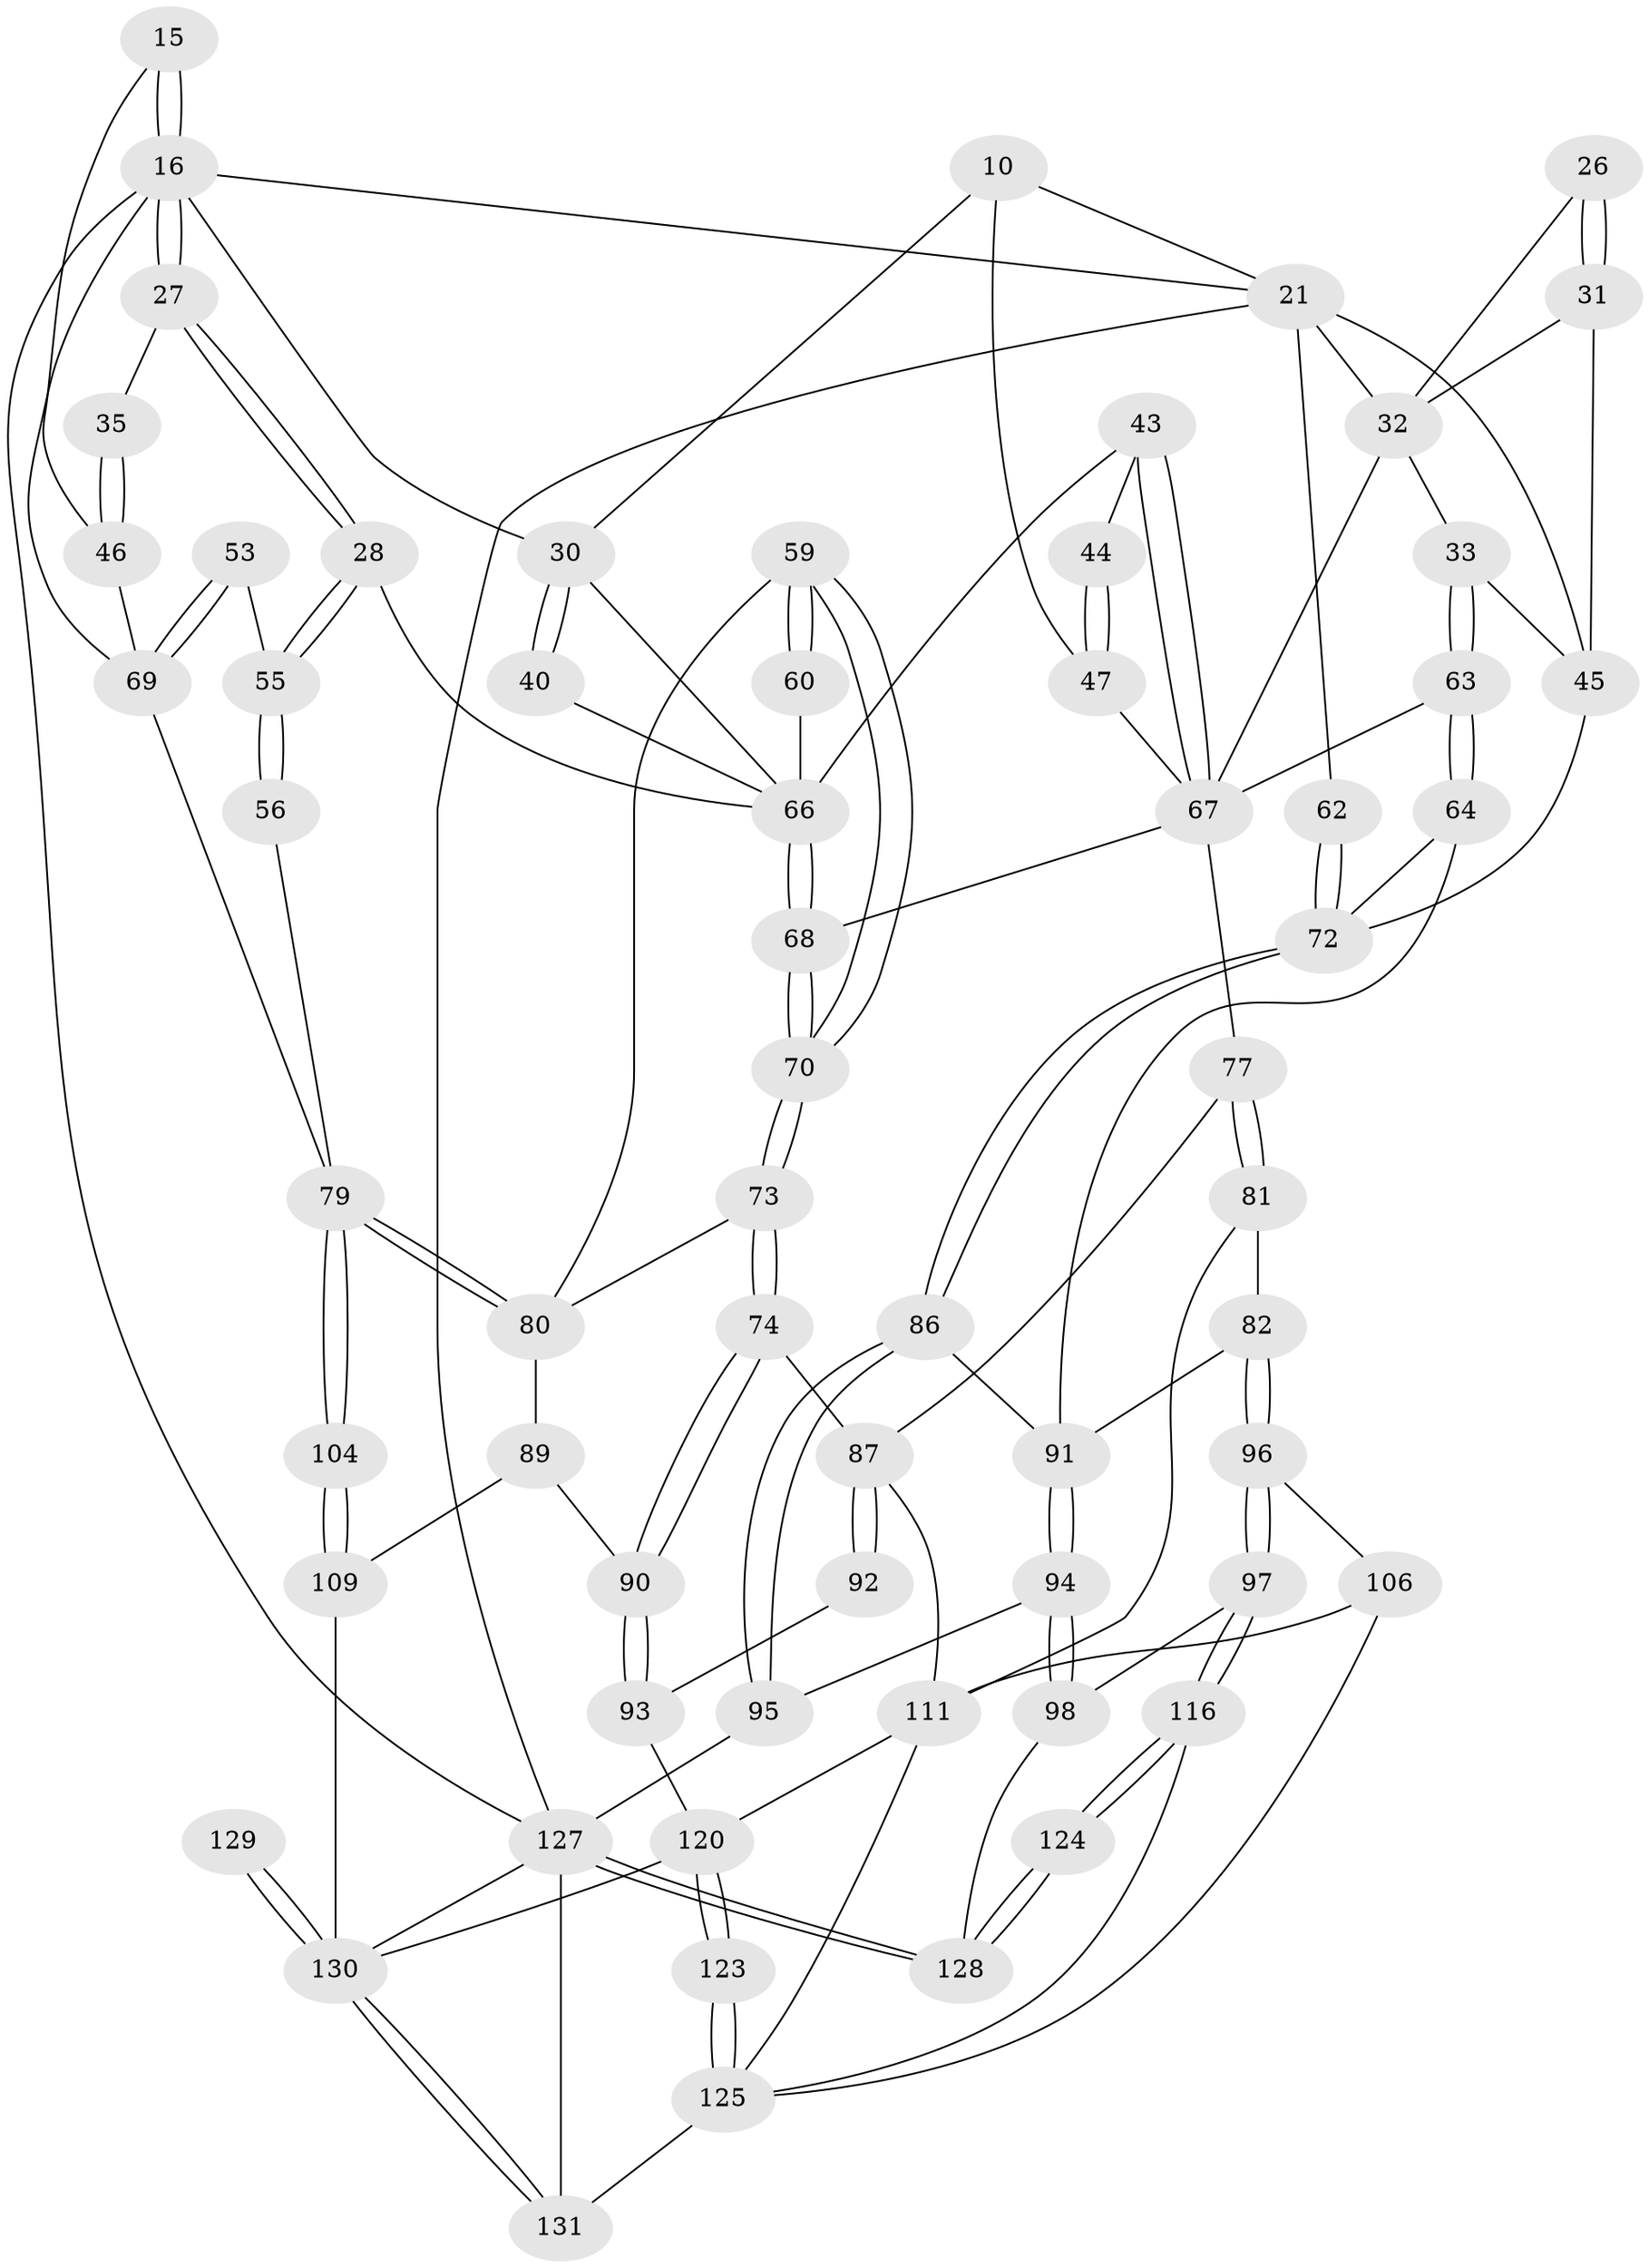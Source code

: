 // original degree distribution, {3: 0.015267175572519083, 4: 0.2366412213740458, 5: 0.5343511450381679, 6: 0.21374045801526717}
// Generated by graph-tools (version 1.1) at 2025/07/03/04/25 22:07:01]
// undirected, 65 vertices, 147 edges
graph export_dot {
graph [start="1"]
  node [color=gray90,style=filled];
  10 [pos="+0.5955743446180559+0.11099862773333458"];
  15 [pos="+0.9044994802994317+0"];
  16 [pos="+0.7739048741580131+0.11664191812918205",super="+7+3"];
  21 [pos="+0+0.15607655666590847",super="+5+6+11"];
  26 [pos="+0.2535564864954417+0.07805561680333402"];
  27 [pos="+0.7759230897313611+0.1394087963128189"];
  28 [pos="+0.7637704674473443+0.1491245829228235"];
  30 [pos="+0.7407828175574819+0.1470938674986038",super="+8+9"];
  31 [pos="+0.19262153921770758+0.1394469137620358",super="+24"];
  32 [pos="+0.2990804263311448+0.19795665654104652",super="+25+14"];
  33 [pos="+0.1962026294788675+0.1984006014309289"];
  35 [pos="+0.8453713841647518+0.14153283556472315"];
  40 [pos="+0.6346919479593515+0.13120411257939793"];
  43 [pos="+0.5710564478254869+0.2410998808317852"];
  44 [pos="+0.5624970598800304+0.20502390836106754"];
  45 [pos="+0.15310348973542826+0.18384749297712652",super="+22+34"];
  46 [pos="+0.8927956617250468+0.19732120114856672",super="+19+20"];
  47 [pos="+0.4696492102264884+0.2197872752387013",super="+39+38"];
  53 [pos="+0.935539245891785+0.2979981890756443"];
  55 [pos="+0.7819501554817321+0.2402101702885224",super="+54"];
  56 [pos="+0.7718245770533693+0.34580642467750766"];
  59 [pos="+0.6931413236889845+0.34984754024880316"];
  60 [pos="+0.6620263857659382+0.3121753584108323"];
  62 [pos="+0+0.3991390614612953"];
  63 [pos="+0.26850757642289114+0.3742851197176863"];
  64 [pos="+0.25730146109024754+0.38224040694549766"];
  66 [pos="+0.6567314187039258+0.310510151279397",super="+52"];
  67 [pos="+0.4659665009503425+0.3344177823978901",super="+49+50"];
  68 [pos="+0.4995764209398254+0.34725313357746673"];
  69 [pos="+1+0.47960536638850515",super="+17+51"];
  70 [pos="+0.5799762339987297+0.42950219461447936"];
  72 [pos="+0+0.41868270421822773",super="+65+61"];
  73 [pos="+0.5917772924581959+0.47628543234009285"];
  74 [pos="+0.5773922640906608+0.5068072466559258"];
  77 [pos="+0.4172285237427633+0.4462121609897932"];
  79 [pos="+1+0.5054270226621878",super="+71+57"];
  80 [pos="+0.7604181702112004+0.5004873819008606",super="+78+58"];
  81 [pos="+0.37455149294911116+0.6212312800437796"];
  82 [pos="+0.3067154521291419+0.6216720217269264"];
  86 [pos="+0+0.4815327965474149",super="+85"];
  87 [pos="+0.4433854466687942+0.6603061818807687",super="+76+75"];
  89 [pos="+0.7304155795151952+0.5942040116913945"];
  90 [pos="+0.6262937167855638+0.600981073742882"];
  91 [pos="+0.16643074053899867+0.5858235879342836",super="+83+84"];
  92 [pos="+0.4511603045974817+0.6598715701410443"];
  93 [pos="+0.5668489530190951+0.6711510648483724"];
  94 [pos="+0.0930803569172124+0.6695788886941311"];
  95 [pos="+0+0.52109084113648"];
  96 [pos="+0.2101295351942392+0.7480762067223014"];
  97 [pos="+0.18716492382301353+0.7659612384326838"];
  98 [pos="+0.1699573773111742+0.7743966698526257"];
  104 [pos="+1+0.5738009151373631"];
  106 [pos="+0.24826003580083358+0.7564189974394174"];
  109 [pos="+1+0.687781781418627",super="+101+100"];
  111 [pos="+0.4270161201634372+0.7887705015777882",super="+105"];
  116 [pos="+0.3603192402327563+0.8568596168"];
  120 [pos="+0.5687385332355918+0.892671141791383",super="+110+103"];
  123 [pos="+0.4747368966984101+0.9575015640640577"];
  124 [pos="+0.23604356973292495+1"];
  125 [pos="+0.41543749246045625+1",super="+115+114+122"];
  127 [pos="+0.25075049387671944+1",super="+107+99"];
  128 [pos="+0.2339655854319143+1",super="+113+112"];
  129 [pos="+0.7694692044381618+0.9981702778847209"];
  130 [pos="+0.720504091829688+1",super="+119+118+121"];
  131 [pos="+0.7199720429182221+1",super="+126"];
  10 -- 30;
  10 -- 21;
  10 -- 47;
  15 -- 16 [weight=2];
  15 -- 16;
  15 -- 46;
  16 -- 27;
  16 -- 27;
  16 -- 30;
  16 -- 21;
  16 -- 69;
  16 -- 127;
  21 -- 62;
  21 -- 45;
  21 -- 127;
  21 -- 32 [weight=2];
  26 -- 31 [weight=2];
  26 -- 31;
  26 -- 32;
  27 -- 28;
  27 -- 28;
  27 -- 35;
  28 -- 55;
  28 -- 55;
  28 -- 66;
  30 -- 40 [weight=2];
  30 -- 40;
  30 -- 66;
  31 -- 45 [weight=2];
  31 -- 32;
  32 -- 33;
  32 -- 67 [weight=2];
  33 -- 63;
  33 -- 63;
  33 -- 45;
  35 -- 46 [weight=2];
  35 -- 46;
  40 -- 66;
  43 -- 44;
  43 -- 67;
  43 -- 67;
  43 -- 66;
  44 -- 47 [weight=2];
  44 -- 47;
  45 -- 72;
  46 -- 69 [weight=2];
  47 -- 67 [weight=2];
  53 -- 69 [weight=2];
  53 -- 69;
  53 -- 55;
  55 -- 56 [weight=2];
  55 -- 56;
  56 -- 79;
  59 -- 60;
  59 -- 60;
  59 -- 70;
  59 -- 70;
  59 -- 80;
  60 -- 66 [weight=2];
  62 -- 72 [weight=2];
  62 -- 72;
  63 -- 64;
  63 -- 64;
  63 -- 67;
  64 -- 72;
  64 -- 91;
  66 -- 68;
  66 -- 68;
  67 -- 68;
  67 -- 77;
  68 -- 70;
  68 -- 70;
  69 -- 79;
  70 -- 73;
  70 -- 73;
  72 -- 86;
  72 -- 86;
  73 -- 74;
  73 -- 74;
  73 -- 80;
  74 -- 90;
  74 -- 90;
  74 -- 87;
  77 -- 81;
  77 -- 81;
  77 -- 87;
  79 -- 80 [weight=2];
  79 -- 80;
  79 -- 104;
  79 -- 104;
  80 -- 89;
  81 -- 82;
  81 -- 111;
  82 -- 96;
  82 -- 96;
  82 -- 91;
  86 -- 95;
  86 -- 95;
  86 -- 91 [weight=2];
  87 -- 92 [weight=2];
  87 -- 92;
  87 -- 111;
  89 -- 90;
  89 -- 109;
  90 -- 93;
  90 -- 93;
  91 -- 94;
  91 -- 94;
  92 -- 93;
  93 -- 120;
  94 -- 95;
  94 -- 98;
  94 -- 98;
  95 -- 127;
  96 -- 97;
  96 -- 97;
  96 -- 106;
  97 -- 98;
  97 -- 116;
  97 -- 116;
  98 -- 128;
  104 -- 109 [weight=2];
  104 -- 109;
  106 -- 125;
  106 -- 111;
  109 -- 130 [weight=2];
  111 -- 120;
  111 -- 125;
  116 -- 124;
  116 -- 124;
  116 -- 125;
  120 -- 123;
  120 -- 123;
  120 -- 130 [weight=2];
  123 -- 125 [weight=2];
  123 -- 125;
  124 -- 128 [weight=2];
  124 -- 128;
  125 -- 131;
  127 -- 128 [weight=2];
  127 -- 128;
  127 -- 131 [weight=2];
  127 -- 130;
  129 -- 130 [weight=3];
  129 -- 130;
  130 -- 131;
  130 -- 131;
}
